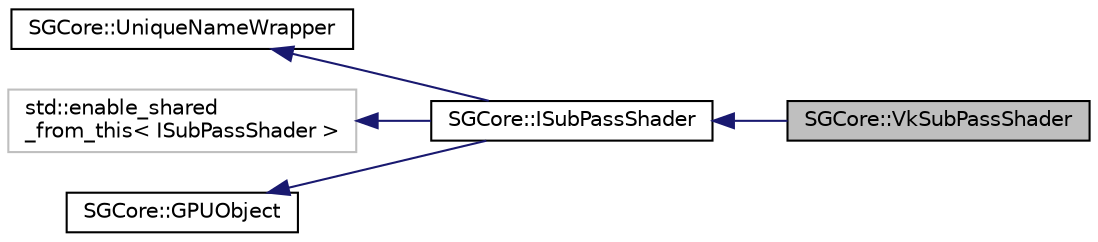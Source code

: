 digraph "SGCore::VkSubPassShader"
{
 // LATEX_PDF_SIZE
  edge [fontname="Helvetica",fontsize="10",labelfontname="Helvetica",labelfontsize="10"];
  node [fontname="Helvetica",fontsize="10",shape=record];
  rankdir="LR";
  Node1 [label="SGCore::VkSubPassShader",height=0.2,width=0.4,color="black", fillcolor="grey75", style="filled", fontcolor="black",tooltip=" "];
  Node2 -> Node1 [dir="back",color="midnightblue",fontsize="10",style="solid"];
  Node2 [label="SGCore::ISubPassShader",height=0.2,width=0.4,color="black", fillcolor="white", style="filled",URL="$classSGCore_1_1ISubPassShader.html",tooltip=" "];
  Node3 -> Node2 [dir="back",color="midnightblue",fontsize="10",style="solid"];
  Node3 [label="SGCore::UniqueNameWrapper",height=0.2,width=0.4,color="black", fillcolor="white", style="filled",URL="$classSGCore_1_1UniqueNameWrapper.html",tooltip=" "];
  Node4 -> Node2 [dir="back",color="midnightblue",fontsize="10",style="solid"];
  Node4 [label="std::enable_shared\l_from_this\< ISubPassShader \>",height=0.2,width=0.4,color="grey75", fillcolor="white", style="filled",tooltip=" "];
  Node5 -> Node2 [dir="back",color="midnightblue",fontsize="10",style="solid"];
  Node5 [label="SGCore::GPUObject",height=0.2,width=0.4,color="black", fillcolor="white", style="filled",URL="$structSGCore_1_1GPUObject.html",tooltip=" "];
}
